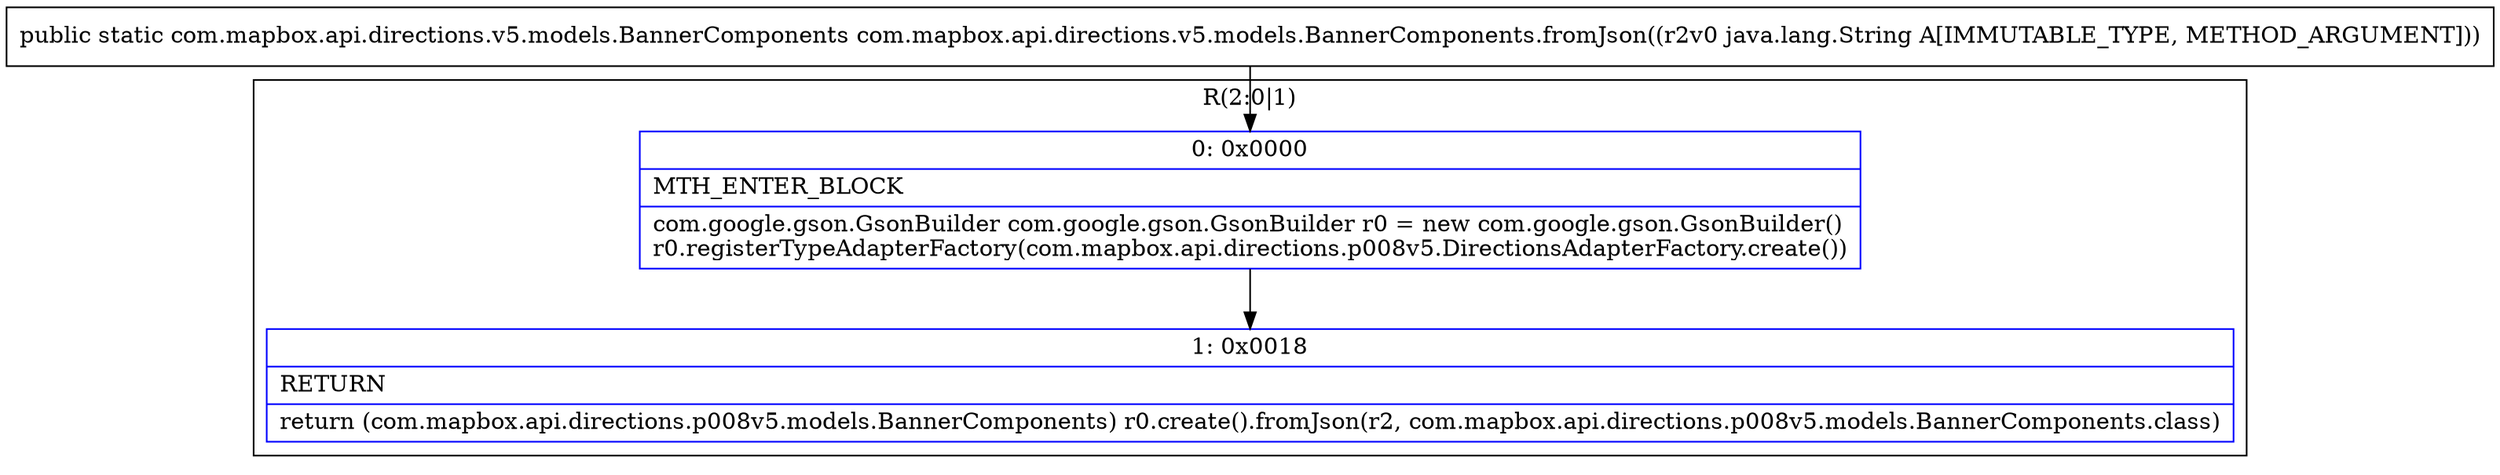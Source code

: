 digraph "CFG forcom.mapbox.api.directions.v5.models.BannerComponents.fromJson(Ljava\/lang\/String;)Lcom\/mapbox\/api\/directions\/v5\/models\/BannerComponents;" {
subgraph cluster_Region_90617013 {
label = "R(2:0|1)";
node [shape=record,color=blue];
Node_0 [shape=record,label="{0\:\ 0x0000|MTH_ENTER_BLOCK\l|com.google.gson.GsonBuilder com.google.gson.GsonBuilder r0 = new com.google.gson.GsonBuilder()\lr0.registerTypeAdapterFactory(com.mapbox.api.directions.p008v5.DirectionsAdapterFactory.create())\l}"];
Node_1 [shape=record,label="{1\:\ 0x0018|RETURN\l|return (com.mapbox.api.directions.p008v5.models.BannerComponents) r0.create().fromJson(r2, com.mapbox.api.directions.p008v5.models.BannerComponents.class)\l}"];
}
MethodNode[shape=record,label="{public static com.mapbox.api.directions.v5.models.BannerComponents com.mapbox.api.directions.v5.models.BannerComponents.fromJson((r2v0 java.lang.String A[IMMUTABLE_TYPE, METHOD_ARGUMENT])) }"];
MethodNode -> Node_0;
Node_0 -> Node_1;
}


